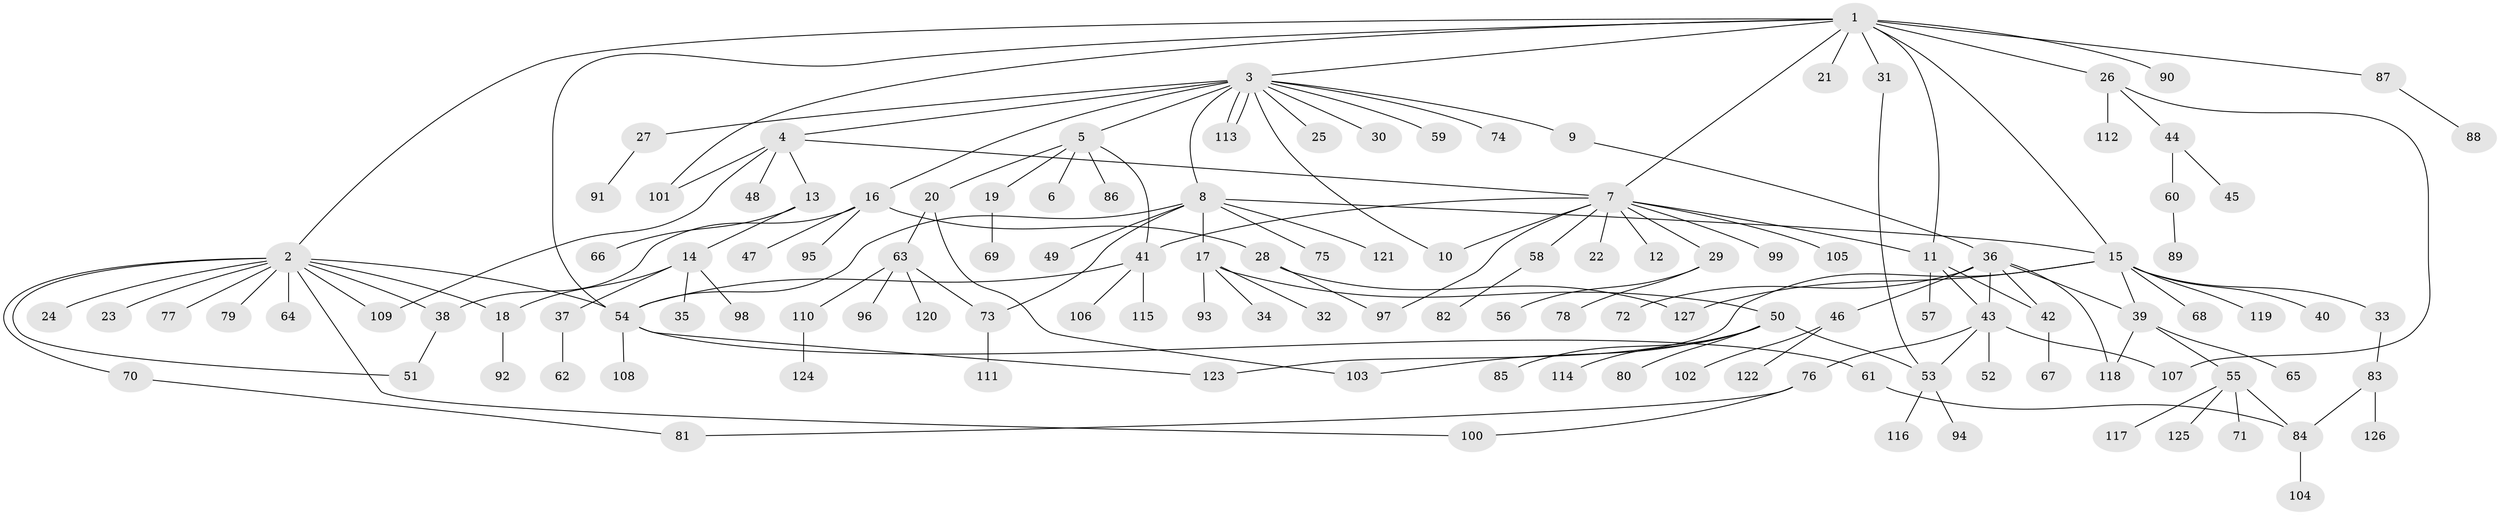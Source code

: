// coarse degree distribution, {19: 0.010638297872340425, 12: 0.010638297872340425, 14: 0.010638297872340425, 6: 0.0425531914893617, 5: 0.02127659574468085, 1: 0.5212765957446809, 11: 0.010638297872340425, 7: 0.010638297872340425, 2: 0.2127659574468085, 8: 0.010638297872340425, 4: 0.09574468085106383, 3: 0.0425531914893617}
// Generated by graph-tools (version 1.1) at 2025/51/02/27/25 19:51:54]
// undirected, 127 vertices, 156 edges
graph export_dot {
graph [start="1"]
  node [color=gray90,style=filled];
  1;
  2;
  3;
  4;
  5;
  6;
  7;
  8;
  9;
  10;
  11;
  12;
  13;
  14;
  15;
  16;
  17;
  18;
  19;
  20;
  21;
  22;
  23;
  24;
  25;
  26;
  27;
  28;
  29;
  30;
  31;
  32;
  33;
  34;
  35;
  36;
  37;
  38;
  39;
  40;
  41;
  42;
  43;
  44;
  45;
  46;
  47;
  48;
  49;
  50;
  51;
  52;
  53;
  54;
  55;
  56;
  57;
  58;
  59;
  60;
  61;
  62;
  63;
  64;
  65;
  66;
  67;
  68;
  69;
  70;
  71;
  72;
  73;
  74;
  75;
  76;
  77;
  78;
  79;
  80;
  81;
  82;
  83;
  84;
  85;
  86;
  87;
  88;
  89;
  90;
  91;
  92;
  93;
  94;
  95;
  96;
  97;
  98;
  99;
  100;
  101;
  102;
  103;
  104;
  105;
  106;
  107;
  108;
  109;
  110;
  111;
  112;
  113;
  114;
  115;
  116;
  117;
  118;
  119;
  120;
  121;
  122;
  123;
  124;
  125;
  126;
  127;
  1 -- 2;
  1 -- 3;
  1 -- 7;
  1 -- 11;
  1 -- 15;
  1 -- 21;
  1 -- 26;
  1 -- 31;
  1 -- 54;
  1 -- 87;
  1 -- 90;
  1 -- 101;
  2 -- 18;
  2 -- 23;
  2 -- 24;
  2 -- 38;
  2 -- 51;
  2 -- 54;
  2 -- 64;
  2 -- 70;
  2 -- 77;
  2 -- 79;
  2 -- 100;
  2 -- 109;
  3 -- 4;
  3 -- 5;
  3 -- 8;
  3 -- 9;
  3 -- 10;
  3 -- 16;
  3 -- 25;
  3 -- 27;
  3 -- 30;
  3 -- 59;
  3 -- 74;
  3 -- 113;
  3 -- 113;
  4 -- 7;
  4 -- 13;
  4 -- 48;
  4 -- 101;
  4 -- 109;
  5 -- 6;
  5 -- 19;
  5 -- 20;
  5 -- 41;
  5 -- 86;
  7 -- 10;
  7 -- 11;
  7 -- 12;
  7 -- 22;
  7 -- 29;
  7 -- 41;
  7 -- 58;
  7 -- 97;
  7 -- 99;
  7 -- 105;
  8 -- 15;
  8 -- 17;
  8 -- 49;
  8 -- 54;
  8 -- 73;
  8 -- 75;
  8 -- 121;
  9 -- 36;
  11 -- 42;
  11 -- 43;
  11 -- 57;
  13 -- 14;
  13 -- 66;
  14 -- 18;
  14 -- 35;
  14 -- 37;
  14 -- 98;
  15 -- 33;
  15 -- 39;
  15 -- 40;
  15 -- 68;
  15 -- 119;
  15 -- 123;
  15 -- 127;
  16 -- 28;
  16 -- 38;
  16 -- 47;
  16 -- 95;
  17 -- 32;
  17 -- 34;
  17 -- 50;
  17 -- 93;
  18 -- 92;
  19 -- 69;
  20 -- 63;
  20 -- 103;
  26 -- 44;
  26 -- 107;
  26 -- 112;
  27 -- 91;
  28 -- 97;
  28 -- 127;
  29 -- 56;
  29 -- 78;
  31 -- 53;
  33 -- 83;
  36 -- 39;
  36 -- 42;
  36 -- 43;
  36 -- 46;
  36 -- 72;
  36 -- 118;
  37 -- 62;
  38 -- 51;
  39 -- 55;
  39 -- 65;
  39 -- 118;
  41 -- 54;
  41 -- 106;
  41 -- 115;
  42 -- 67;
  43 -- 52;
  43 -- 53;
  43 -- 76;
  43 -- 107;
  44 -- 45;
  44 -- 60;
  46 -- 102;
  46 -- 122;
  50 -- 53;
  50 -- 80;
  50 -- 85;
  50 -- 103;
  50 -- 114;
  53 -- 94;
  53 -- 116;
  54 -- 61;
  54 -- 108;
  54 -- 123;
  55 -- 71;
  55 -- 84;
  55 -- 117;
  55 -- 125;
  58 -- 82;
  60 -- 89;
  61 -- 84;
  63 -- 73;
  63 -- 96;
  63 -- 110;
  63 -- 120;
  70 -- 81;
  73 -- 111;
  76 -- 81;
  76 -- 100;
  83 -- 84;
  83 -- 126;
  84 -- 104;
  87 -- 88;
  110 -- 124;
}
